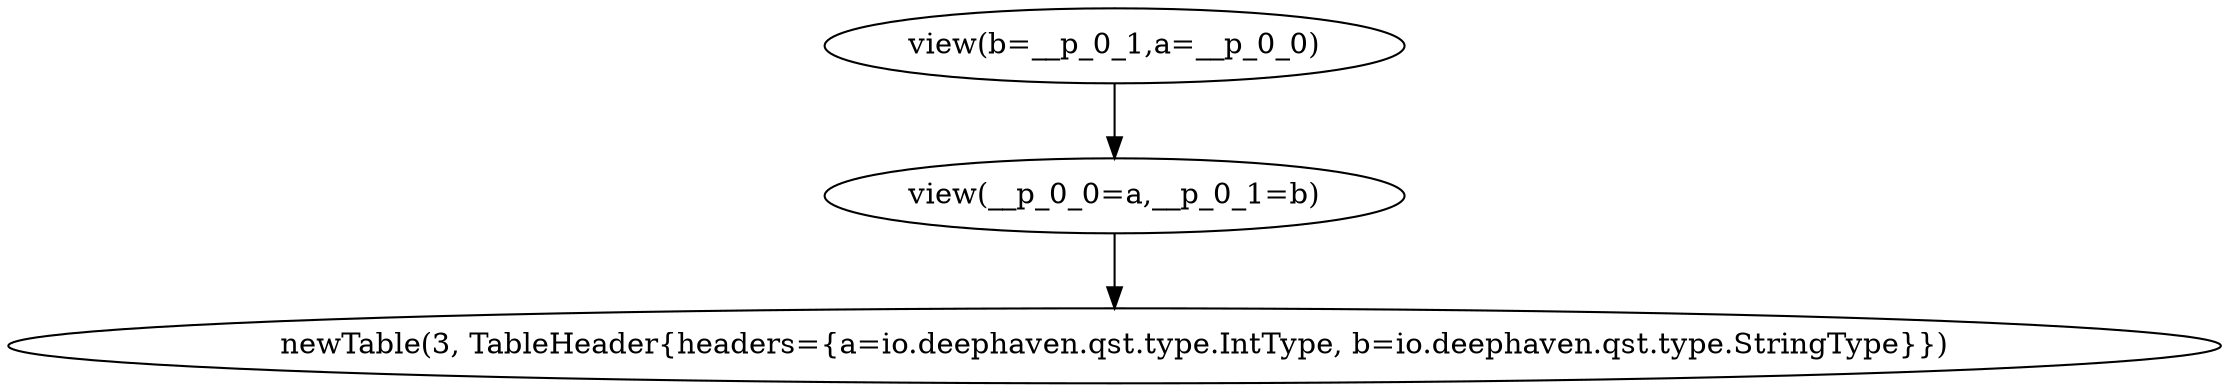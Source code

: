 digraph {
"op_0" ["label"="newTable(3, TableHeader{headers={a=io.deephaven.qst.type.IntType, b=io.deephaven.qst.type.StringType}})"]
"op_1" ["label"="view(__p_0_0=a,__p_0_1=b)"]
"op_2" ["label"="view(b=__p_0_1,a=__p_0_0)"]
"op_1" -> "op_0"
"op_2" -> "op_1"
}